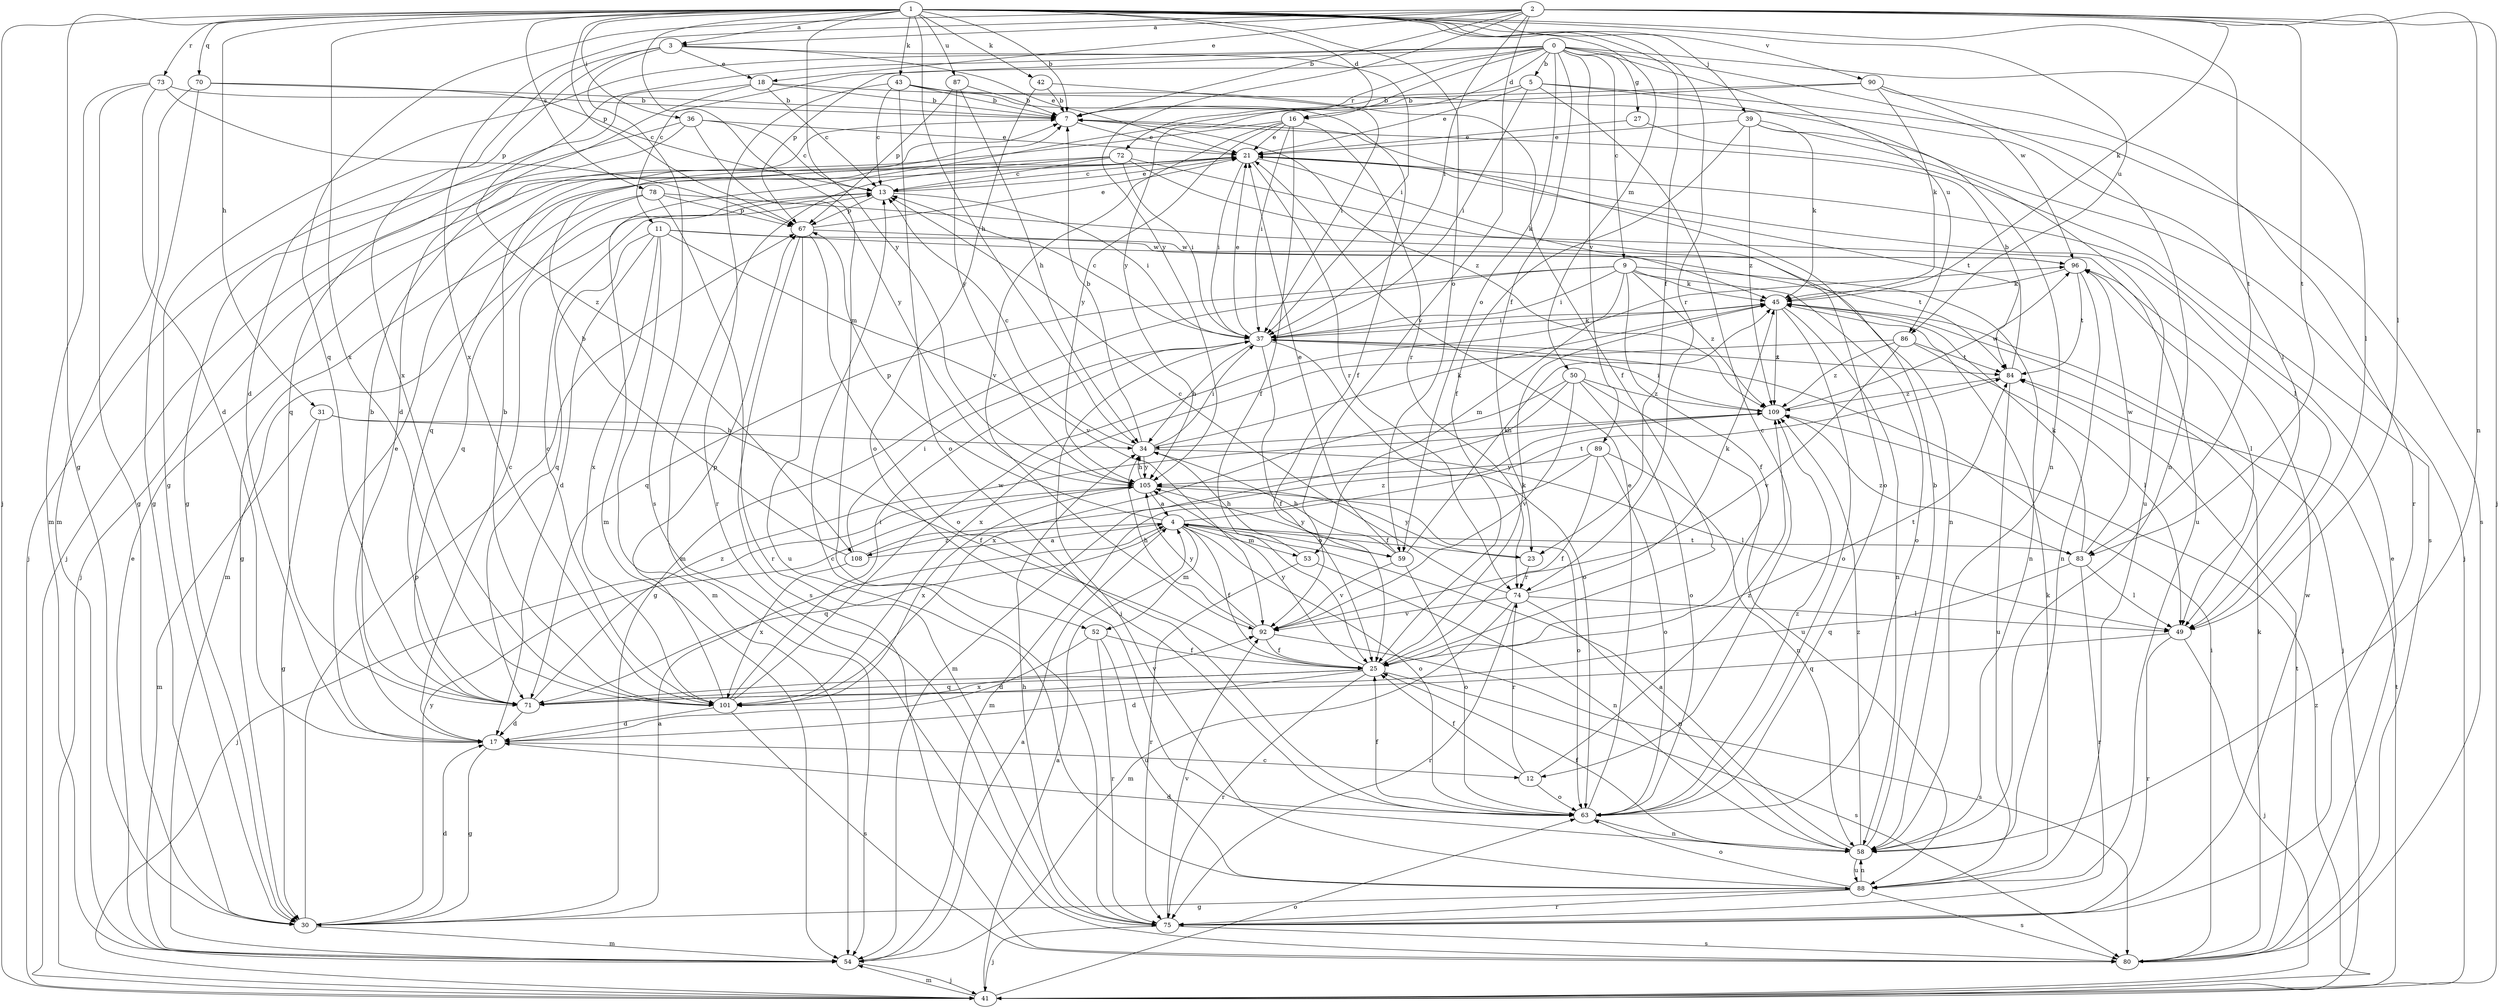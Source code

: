 strict digraph  {
0;
1;
2;
3;
4;
5;
7;
9;
11;
12;
13;
16;
17;
18;
21;
23;
25;
27;
30;
31;
34;
36;
37;
39;
41;
42;
43;
45;
49;
50;
52;
53;
54;
58;
59;
63;
67;
70;
71;
72;
73;
74;
75;
78;
80;
83;
84;
86;
87;
88;
89;
90;
92;
96;
101;
105;
108;
109;
0 -> 5  [label=b];
0 -> 9  [label=c];
0 -> 11  [label=c];
0 -> 16  [label=d];
0 -> 23  [label=f];
0 -> 27  [label=g];
0 -> 30  [label=g];
0 -> 49  [label=l];
0 -> 59  [label=o];
0 -> 67  [label=p];
0 -> 72  [label=r];
0 -> 86  [label=u];
0 -> 89  [label=v];
0 -> 96  [label=w];
0 -> 105  [label=y];
0 -> 108  [label=z];
1 -> 3  [label=a];
1 -> 7  [label=b];
1 -> 16  [label=d];
1 -> 23  [label=f];
1 -> 30  [label=g];
1 -> 31  [label=h];
1 -> 34  [label=h];
1 -> 36  [label=i];
1 -> 39  [label=j];
1 -> 41  [label=j];
1 -> 42  [label=k];
1 -> 43  [label=k];
1 -> 50  [label=m];
1 -> 52  [label=m];
1 -> 59  [label=o];
1 -> 67  [label=p];
1 -> 70  [label=q];
1 -> 73  [label=r];
1 -> 74  [label=r];
1 -> 78  [label=s];
1 -> 83  [label=t];
1 -> 86  [label=u];
1 -> 87  [label=u];
1 -> 90  [label=v];
1 -> 101  [label=x];
1 -> 105  [label=y];
2 -> 3  [label=a];
2 -> 7  [label=b];
2 -> 18  [label=e];
2 -> 37  [label=i];
2 -> 41  [label=j];
2 -> 45  [label=k];
2 -> 49  [label=l];
2 -> 58  [label=n];
2 -> 71  [label=q];
2 -> 83  [label=t];
2 -> 92  [label=v];
2 -> 101  [label=x];
2 -> 105  [label=y];
3 -> 17  [label=d];
3 -> 18  [label=e];
3 -> 21  [label=e];
3 -> 37  [label=i];
3 -> 80  [label=s];
3 -> 101  [label=x];
4 -> 23  [label=f];
4 -> 25  [label=f];
4 -> 52  [label=m];
4 -> 53  [label=m];
4 -> 59  [label=o];
4 -> 63  [label=o];
4 -> 67  [label=p];
4 -> 71  [label=q];
4 -> 83  [label=t];
4 -> 84  [label=t];
4 -> 108  [label=z];
5 -> 7  [label=b];
5 -> 12  [label=c];
5 -> 21  [label=e];
5 -> 37  [label=i];
5 -> 58  [label=n];
5 -> 80  [label=s];
7 -> 21  [label=e];
7 -> 109  [label=z];
9 -> 25  [label=f];
9 -> 30  [label=g];
9 -> 37  [label=i];
9 -> 45  [label=k];
9 -> 53  [label=m];
9 -> 58  [label=n];
9 -> 63  [label=o];
9 -> 71  [label=q];
9 -> 109  [label=z];
11 -> 17  [label=d];
11 -> 54  [label=m];
11 -> 71  [label=q];
11 -> 84  [label=t];
11 -> 92  [label=v];
11 -> 96  [label=w];
11 -> 101  [label=x];
12 -> 25  [label=f];
12 -> 63  [label=o];
12 -> 74  [label=r];
12 -> 109  [label=z];
13 -> 21  [label=e];
13 -> 37  [label=i];
13 -> 54  [label=m];
13 -> 67  [label=p];
16 -> 21  [label=e];
16 -> 25  [label=f];
16 -> 37  [label=i];
16 -> 41  [label=j];
16 -> 74  [label=r];
16 -> 92  [label=v];
16 -> 105  [label=y];
17 -> 12  [label=c];
17 -> 13  [label=c];
17 -> 21  [label=e];
17 -> 30  [label=g];
18 -> 7  [label=b];
18 -> 13  [label=c];
18 -> 17  [label=d];
18 -> 25  [label=f];
18 -> 30  [label=g];
21 -> 13  [label=c];
21 -> 37  [label=i];
21 -> 41  [label=j];
21 -> 45  [label=k];
21 -> 49  [label=l];
21 -> 74  [label=r];
21 -> 84  [label=t];
23 -> 74  [label=r];
23 -> 105  [label=y];
25 -> 17  [label=d];
25 -> 45  [label=k];
25 -> 71  [label=q];
25 -> 75  [label=r];
25 -> 80  [label=s];
25 -> 84  [label=t];
25 -> 101  [label=x];
25 -> 105  [label=y];
27 -> 21  [label=e];
27 -> 80  [label=s];
30 -> 4  [label=a];
30 -> 17  [label=d];
30 -> 54  [label=m];
30 -> 67  [label=p];
30 -> 105  [label=y];
31 -> 25  [label=f];
31 -> 30  [label=g];
31 -> 34  [label=h];
31 -> 54  [label=m];
34 -> 7  [label=b];
34 -> 13  [label=c];
34 -> 37  [label=i];
34 -> 45  [label=k];
34 -> 49  [label=l];
34 -> 105  [label=y];
36 -> 13  [label=c];
36 -> 21  [label=e];
36 -> 41  [label=j];
36 -> 71  [label=q];
36 -> 105  [label=y];
37 -> 13  [label=c];
37 -> 21  [label=e];
37 -> 25  [label=f];
37 -> 34  [label=h];
37 -> 45  [label=k];
37 -> 63  [label=o];
37 -> 84  [label=t];
39 -> 21  [label=e];
39 -> 25  [label=f];
39 -> 41  [label=j];
39 -> 45  [label=k];
39 -> 88  [label=u];
39 -> 109  [label=z];
41 -> 4  [label=a];
41 -> 54  [label=m];
41 -> 63  [label=o];
41 -> 84  [label=t];
41 -> 109  [label=z];
42 -> 7  [label=b];
42 -> 37  [label=i];
42 -> 63  [label=o];
43 -> 7  [label=b];
43 -> 13  [label=c];
43 -> 25  [label=f];
43 -> 49  [label=l];
43 -> 63  [label=o];
43 -> 75  [label=r];
45 -> 37  [label=i];
45 -> 41  [label=j];
45 -> 58  [label=n];
45 -> 63  [label=o];
45 -> 109  [label=z];
49 -> 41  [label=j];
49 -> 71  [label=q];
49 -> 75  [label=r];
50 -> 54  [label=m];
50 -> 63  [label=o];
50 -> 88  [label=u];
50 -> 92  [label=v];
50 -> 101  [label=x];
50 -> 109  [label=z];
52 -> 17  [label=d];
52 -> 25  [label=f];
52 -> 75  [label=r];
52 -> 88  [label=u];
53 -> 34  [label=h];
53 -> 58  [label=n];
53 -> 75  [label=r];
54 -> 4  [label=a];
54 -> 21  [label=e];
54 -> 41  [label=j];
58 -> 4  [label=a];
58 -> 7  [label=b];
58 -> 17  [label=d];
58 -> 25  [label=f];
58 -> 88  [label=u];
58 -> 109  [label=z];
59 -> 21  [label=e];
59 -> 34  [label=h];
59 -> 45  [label=k];
59 -> 63  [label=o];
59 -> 92  [label=v];
59 -> 105  [label=y];
63 -> 21  [label=e];
63 -> 25  [label=f];
63 -> 58  [label=n];
63 -> 109  [label=z];
67 -> 21  [label=e];
67 -> 63  [label=o];
67 -> 80  [label=s];
67 -> 88  [label=u];
67 -> 96  [label=w];
70 -> 7  [label=b];
70 -> 13  [label=c];
70 -> 30  [label=g];
70 -> 54  [label=m];
71 -> 7  [label=b];
71 -> 17  [label=d];
71 -> 92  [label=v];
71 -> 109  [label=z];
72 -> 13  [label=c];
72 -> 37  [label=i];
72 -> 54  [label=m];
72 -> 63  [label=o];
72 -> 71  [label=q];
72 -> 88  [label=u];
73 -> 7  [label=b];
73 -> 17  [label=d];
73 -> 30  [label=g];
73 -> 54  [label=m];
73 -> 67  [label=p];
74 -> 13  [label=c];
74 -> 45  [label=k];
74 -> 49  [label=l];
74 -> 54  [label=m];
74 -> 58  [label=n];
74 -> 75  [label=r];
74 -> 92  [label=v];
75 -> 13  [label=c];
75 -> 34  [label=h];
75 -> 41  [label=j];
75 -> 80  [label=s];
75 -> 92  [label=v];
75 -> 96  [label=w];
78 -> 30  [label=g];
78 -> 58  [label=n];
78 -> 67  [label=p];
78 -> 71  [label=q];
78 -> 75  [label=r];
80 -> 21  [label=e];
80 -> 37  [label=i];
80 -> 45  [label=k];
80 -> 84  [label=t];
83 -> 45  [label=k];
83 -> 49  [label=l];
83 -> 71  [label=q];
83 -> 75  [label=r];
83 -> 96  [label=w];
83 -> 109  [label=z];
84 -> 7  [label=b];
84 -> 88  [label=u];
84 -> 109  [label=z];
86 -> 49  [label=l];
86 -> 84  [label=t];
86 -> 92  [label=v];
86 -> 101  [label=x];
86 -> 109  [label=z];
87 -> 7  [label=b];
87 -> 34  [label=h];
87 -> 67  [label=p];
87 -> 105  [label=y];
88 -> 30  [label=g];
88 -> 37  [label=i];
88 -> 45  [label=k];
88 -> 58  [label=n];
88 -> 63  [label=o];
88 -> 75  [label=r];
88 -> 80  [label=s];
89 -> 25  [label=f];
89 -> 54  [label=m];
89 -> 58  [label=n];
89 -> 63  [label=o];
89 -> 105  [label=y];
90 -> 7  [label=b];
90 -> 45  [label=k];
90 -> 54  [label=m];
90 -> 58  [label=n];
90 -> 75  [label=r];
92 -> 25  [label=f];
92 -> 34  [label=h];
92 -> 80  [label=s];
92 -> 105  [label=y];
96 -> 45  [label=k];
96 -> 49  [label=l];
96 -> 58  [label=n];
96 -> 84  [label=t];
101 -> 7  [label=b];
101 -> 13  [label=c];
101 -> 17  [label=d];
101 -> 37  [label=i];
101 -> 67  [label=p];
101 -> 80  [label=s];
101 -> 96  [label=w];
105 -> 4  [label=a];
105 -> 34  [label=h];
105 -> 41  [label=j];
105 -> 63  [label=o];
105 -> 101  [label=x];
108 -> 4  [label=a];
108 -> 7  [label=b];
108 -> 37  [label=i];
108 -> 101  [label=x];
108 -> 109  [label=z];
109 -> 34  [label=h];
109 -> 37  [label=i];
109 -> 96  [label=w];
}

